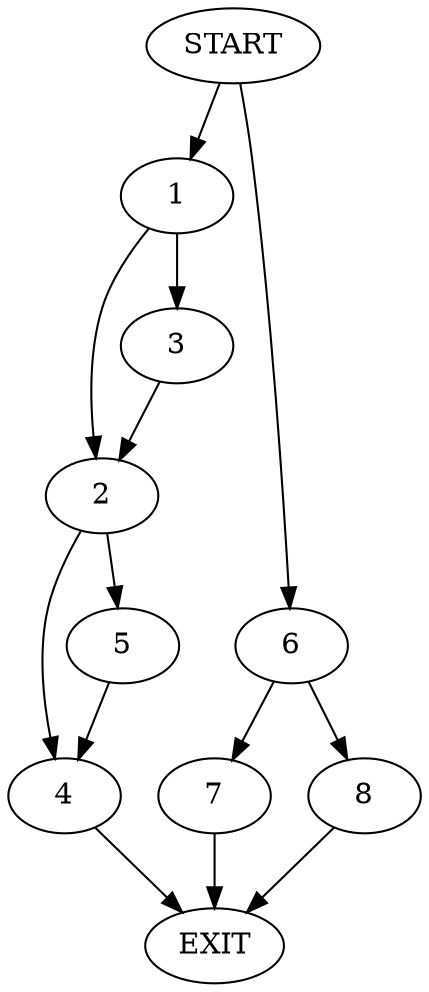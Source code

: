 digraph {
0 [label="START"]
9 [label="EXIT"]
0 -> 1
1 -> 2
1 -> 3
2 -> 4
2 -> 5
3 -> 2
5 -> 4
4 -> 9
0 -> 6
6 -> 7
6 -> 8
7 -> 9
8 -> 9
}
